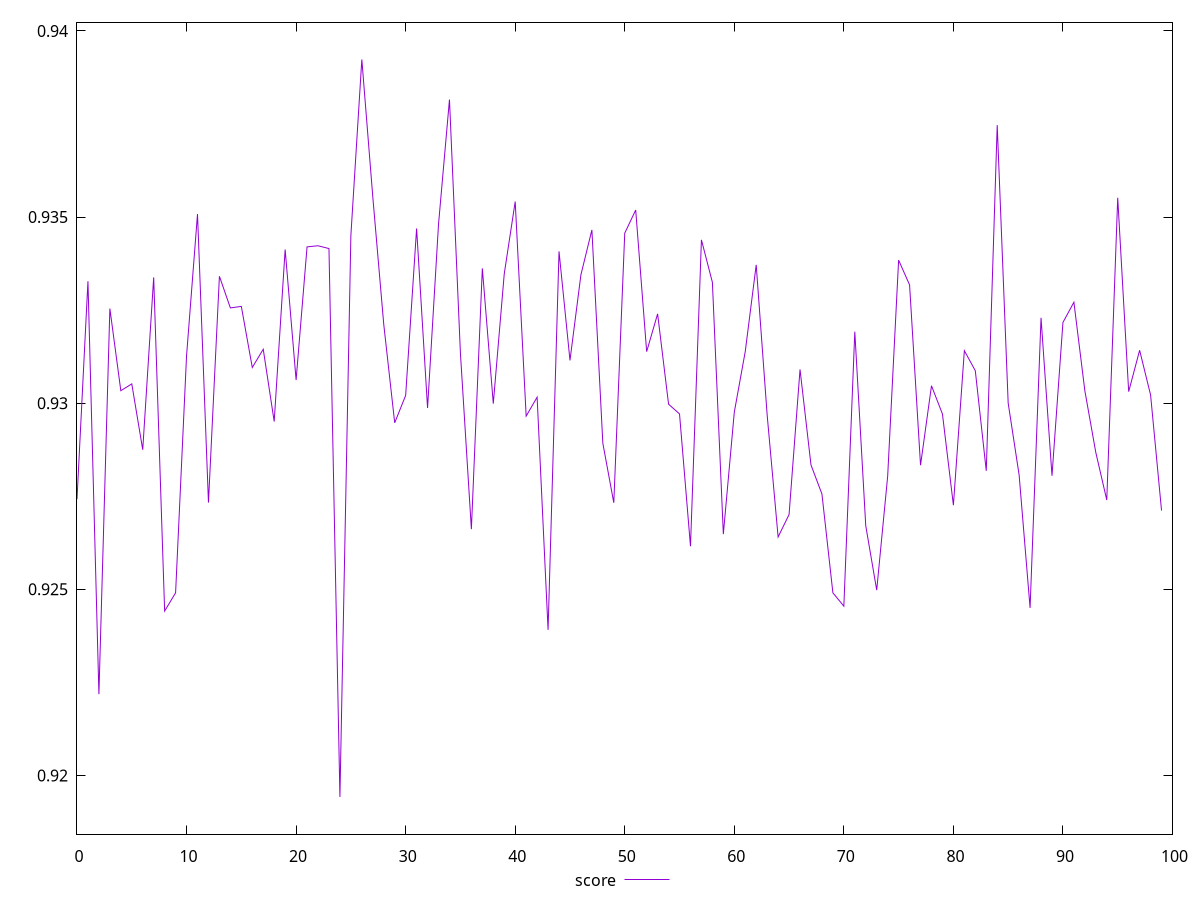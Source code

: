 reset
set terminal svg size 640, 490 enhanced background rgb 'white'
set output "reprap/mainthread-work-breakdown/samples/pages+cached+nointeractive/score/values.svg"

$score <<EOF
0 0.9274207312128269
1 0.9332765478588971
2 0.9221838154202964
3 0.9325418482877569
4 0.9303353450808287
5 0.9305189060720527
6 0.9287501493066402
7 0.9333785574205333
8 0.9244172252987398
9 0.9249076710749933
10 0.9312715876985376
11 0.9350800153514582
12 0.9273306651817629
13 0.9334087675337693
14 0.9325586767893885
15 0.9326004675926233
16 0.9309594682596939
17 0.9314495500364981
18 0.9295077643446887
19 0.9341285394659107
20 0.9306229833426298
21 0.9341988002879584
22 0.9342288239998813
23 0.9341537518628084
24 0.9194252963150875
25 0.9345056831412564
26 0.9392308691762613
27 0.935543594936703
28 0.9321193693305818
29 0.9294728078653477
30 0.9302078701001275
31 0.9346927797678777
32 0.9298712510389913
33 0.9348043751728672
34 0.9381558227801715
35 0.9313400617224004
36 0.9266155444866258
37 0.9336216626088818
38 0.9299879693351039
39 0.933474019625223
40 0.9354151085312363
41 0.9296536020850907
42 0.9301614871695021
43 0.9239131639199168
44 0.9340781001863565
45 0.9311498947651798
46 0.933450834519724
47 0.9346548475801201
48 0.928922378265711
49 0.9273250342564855
50 0.9345677220393256
51 0.9351880850367642
52 0.9313855098511935
53 0.9323989935784833
54 0.9299730391417711
55 0.9297117849398093
56 0.9261582925382514
57 0.9343868713785349
58 0.9332473879826375
59 0.9264825333319618
60 0.9297594218881919
61 0.9313871522762823
62 0.9337153362983746
63 0.9296807570204014
64 0.9264066365941545
65 0.9270099292962088
66 0.9309067396185313
67 0.9283418984683771
68 0.9275607886990367
69 0.924905382829474
70 0.9245485807780517
71 0.9319210013993936
72 0.9267071695088007
73 0.9249791619002918
74 0.9280356651603254
75 0.9338428200572706
76 0.9331766219040513
77 0.9283340686156766
78 0.9304682163397936
79 0.9297101229000077
80 0.9272602634133846
81 0.9314106915682094
82 0.9308721256639734
83 0.9281835426827711
84 0.9374694991312076
85 0.9300034508480898
86 0.928070967559746
87 0.9245015577565461
88 0.9322935217321838
89 0.92805079579189
90 0.9321694608663411
91 0.9327122082857093
92 0.9303325870949646
93 0.9286753977758538
94 0.9273993454352287
95 0.9355181202709704
96 0.930311072963097
97 0.931421091379505
98 0.9302216716203172
99 0.927116541364351
EOF

set key outside below
set yrange [0.9184252963150875:0.9402308691762613]

plot \
  $score title "score" with line, \


reset